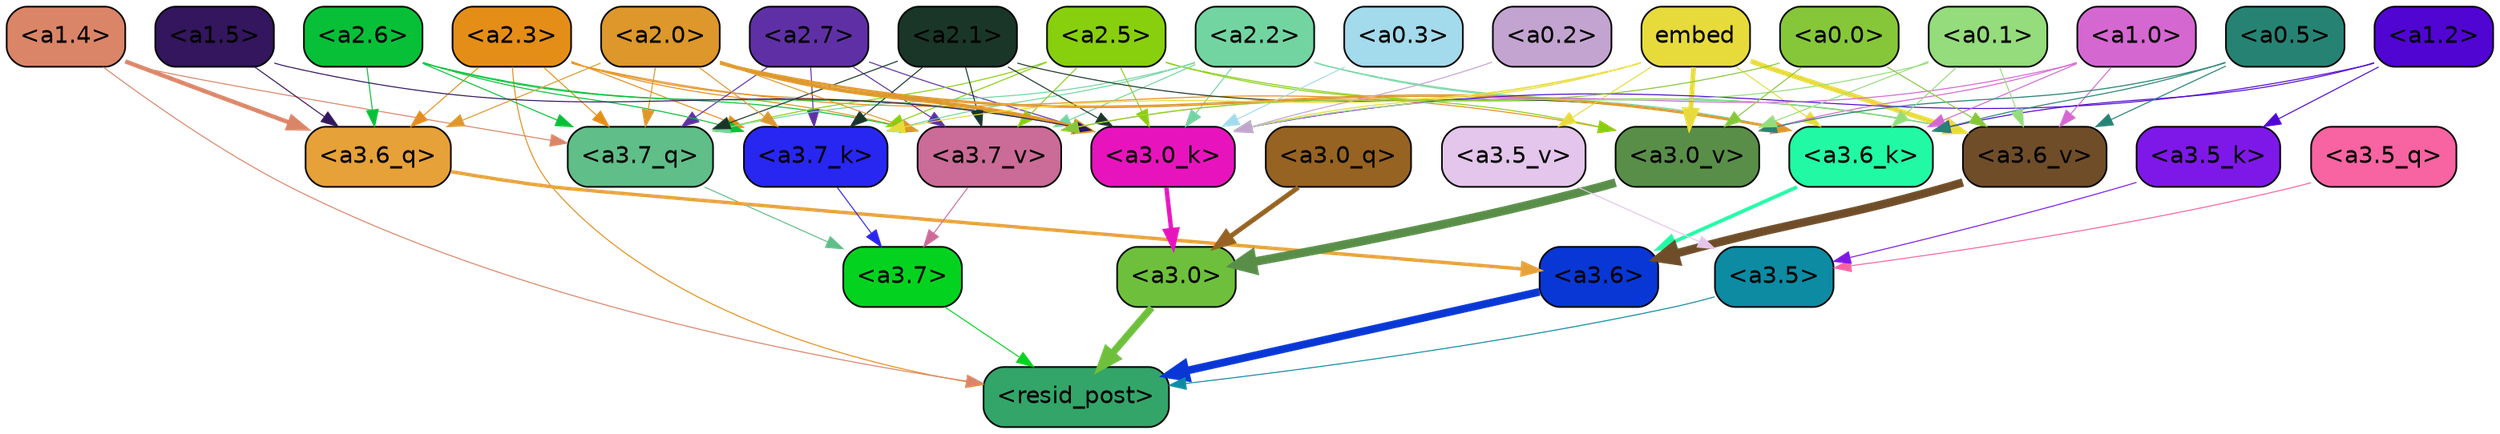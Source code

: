 strict digraph "" {
	graph [bgcolor=transparent,
		layout=dot,
		overlap=false,
		splines=true
	];
	"<a3.7>"	[color=black,
		fillcolor="#03d31f",
		fontname=Helvetica,
		shape=box,
		style="filled, rounded"];
	"<resid_post>"	[color=black,
		fillcolor="#33a569",
		fontname=Helvetica,
		shape=box,
		style="filled, rounded"];
	"<a3.7>" -> "<resid_post>"	[color="#03d31f",
		penwidth=0.6];
	"<a3.6>"	[color=black,
		fillcolor="#0837d5",
		fontname=Helvetica,
		shape=box,
		style="filled, rounded"];
	"<a3.6>" -> "<resid_post>"	[color="#0837d5",
		penwidth=4.648244500160217];
	"<a3.5>"	[color=black,
		fillcolor="#0d8ba3",
		fontname=Helvetica,
		shape=box,
		style="filled, rounded"];
	"<a3.5>" -> "<resid_post>"	[color="#0d8ba3",
		penwidth=0.6];
	"<a3.0>"	[color=black,
		fillcolor="#6ec03c",
		fontname=Helvetica,
		shape=box,
		style="filled, rounded"];
	"<a3.0>" -> "<resid_post>"	[color="#6ec03c",
		penwidth=4.3288813829422];
	"<a2.3>"	[color=black,
		fillcolor="#e58e17",
		fontname=Helvetica,
		shape=box,
		style="filled, rounded"];
	"<a2.3>" -> "<resid_post>"	[color="#e58e17",
		penwidth=0.6];
	"<a3.7_q>"	[color=black,
		fillcolor="#60be88",
		fontname=Helvetica,
		shape=box,
		style="filled, rounded"];
	"<a2.3>" -> "<a3.7_q>"	[color="#e58e17",
		penwidth=0.6];
	"<a3.6_q>"	[color=black,
		fillcolor="#e6a139",
		fontname=Helvetica,
		shape=box,
		style="filled, rounded"];
	"<a2.3>" -> "<a3.6_q>"	[color="#e58e17",
		penwidth=0.6];
	"<a3.7_k>"	[color=black,
		fillcolor="#2826f1",
		fontname=Helvetica,
		shape=box,
		style="filled, rounded"];
	"<a2.3>" -> "<a3.7_k>"	[color="#e58e17",
		penwidth=0.6];
	"<a3.0_k>"	[color=black,
		fillcolor="#e714bd",
		fontname=Helvetica,
		shape=box,
		style="filled, rounded"];
	"<a2.3>" -> "<a3.0_k>"	[color="#e58e17",
		penwidth=0.6];
	"<a3.7_v>"	[color=black,
		fillcolor="#cb6b97",
		fontname=Helvetica,
		shape=box,
		style="filled, rounded"];
	"<a2.3>" -> "<a3.7_v>"	[color="#e58e17",
		penwidth=0.6];
	"<a3.0_v>"	[color=black,
		fillcolor="#598e49",
		fontname=Helvetica,
		shape=box,
		style="filled, rounded"];
	"<a2.3>" -> "<a3.0_v>"	[color="#e58e17",
		penwidth=0.6];
	"<a1.4>"	[color=black,
		fillcolor="#db8568",
		fontname=Helvetica,
		shape=box,
		style="filled, rounded"];
	"<a1.4>" -> "<resid_post>"	[color="#db8568",
		penwidth=0.6];
	"<a1.4>" -> "<a3.7_q>"	[color="#db8568",
		penwidth=0.6];
	"<a1.4>" -> "<a3.6_q>"	[color="#db8568",
		penwidth=2.5397292599081993];
	"<a3.7_q>" -> "<a3.7>"	[color="#60be88",
		penwidth=0.6];
	"<a3.6_q>" -> "<a3.6>"	[color="#e6a139",
		penwidth=2.03758105635643];
	"<a3.5_q>"	[color=black,
		fillcolor="#f863a1",
		fontname=Helvetica,
		shape=box,
		style="filled, rounded"];
	"<a3.5_q>" -> "<a3.5>"	[color="#f863a1",
		penwidth=0.6];
	"<a3.0_q>"	[color=black,
		fillcolor="#966322",
		fontname=Helvetica,
		shape=box,
		style="filled, rounded"];
	"<a3.0_q>" -> "<a3.0>"	[color="#966322",
		penwidth=2.8638100624084473];
	"<a3.7_k>" -> "<a3.7>"	[color="#2826f1",
		penwidth=0.6];
	"<a3.6_k>"	[color=black,
		fillcolor="#22f9a4",
		fontname=Helvetica,
		shape=box,
		style="filled, rounded"];
	"<a3.6_k>" -> "<a3.6>"	[color="#22f9a4",
		penwidth=2.174198240041733];
	"<a3.5_k>"	[color=black,
		fillcolor="#7e18e8",
		fontname=Helvetica,
		shape=box,
		style="filled, rounded"];
	"<a3.5_k>" -> "<a3.5>"	[color="#7e18e8",
		penwidth=0.6];
	"<a3.0_k>" -> "<a3.0>"	[color="#e714bd",
		penwidth=2.6274144649505615];
	"<a3.7_v>" -> "<a3.7>"	[color="#cb6b97",
		penwidth=0.6];
	"<a3.6_v>"	[color=black,
		fillcolor="#6f4d29",
		fontname=Helvetica,
		shape=box,
		style="filled, rounded"];
	"<a3.6_v>" -> "<a3.6>"	[color="#6f4d29",
		penwidth=5.002329230308533];
	"<a3.5_v>"	[color=black,
		fillcolor="#e4c5eb",
		fontname=Helvetica,
		shape=box,
		style="filled, rounded"];
	"<a3.5_v>" -> "<a3.5>"	[color="#e4c5eb",
		penwidth=0.6];
	"<a3.0_v>" -> "<a3.0>"	[color="#598e49",
		penwidth=5.188832879066467];
	"<a2.7>"	[color=black,
		fillcolor="#5f30a5",
		fontname=Helvetica,
		shape=box,
		style="filled, rounded"];
	"<a2.7>" -> "<a3.7_q>"	[color="#5f30a5",
		penwidth=0.6];
	"<a2.7>" -> "<a3.7_k>"	[color="#5f30a5",
		penwidth=0.6];
	"<a2.7>" -> "<a3.0_k>"	[color="#5f30a5",
		penwidth=0.6];
	"<a2.7>" -> "<a3.7_v>"	[color="#5f30a5",
		penwidth=0.6];
	"<a2.6>"	[color=black,
		fillcolor="#07c037",
		fontname=Helvetica,
		shape=box,
		style="filled, rounded"];
	"<a2.6>" -> "<a3.7_q>"	[color="#07c037",
		penwidth=0.6];
	"<a2.6>" -> "<a3.6_q>"	[color="#07c037",
		penwidth=0.6];
	"<a2.6>" -> "<a3.7_k>"	[color="#07c037",
		penwidth=0.6];
	"<a2.6>" -> "<a3.0_k>"	[color="#07c037",
		penwidth=0.6];
	"<a2.6>" -> "<a3.7_v>"	[color="#07c037",
		penwidth=0.6];
	"<a2.5>"	[color=black,
		fillcolor="#88cf0e",
		fontname=Helvetica,
		shape=box,
		style="filled, rounded"];
	"<a2.5>" -> "<a3.7_q>"	[color="#88cf0e",
		penwidth=0.6];
	"<a2.5>" -> "<a3.7_k>"	[color="#88cf0e",
		penwidth=0.6];
	"<a2.5>" -> "<a3.0_k>"	[color="#88cf0e",
		penwidth=0.6];
	"<a2.5>" -> "<a3.7_v>"	[color="#88cf0e",
		penwidth=0.6];
	"<a2.5>" -> "<a3.6_v>"	[color="#88cf0e",
		penwidth=0.6];
	"<a2.5>" -> "<a3.0_v>"	[color="#88cf0e",
		penwidth=0.6];
	"<a2.2>"	[color=black,
		fillcolor="#72d5a1",
		fontname=Helvetica,
		shape=box,
		style="filled, rounded"];
	"<a2.2>" -> "<a3.7_q>"	[color="#72d5a1",
		penwidth=0.6];
	"<a2.2>" -> "<a3.7_k>"	[color="#72d5a1",
		penwidth=0.6];
	"<a2.2>" -> "<a3.6_k>"	[color="#72d5a1",
		penwidth=0.6];
	"<a2.2>" -> "<a3.0_k>"	[color="#72d5a1",
		penwidth=0.6];
	"<a2.2>" -> "<a3.7_v>"	[color="#72d5a1",
		penwidth=0.6];
	"<a2.2>" -> "<a3.6_v>"	[color="#72d5a1",
		penwidth=0.6];
	"<a2.1>"	[color=black,
		fillcolor="#1a3629",
		fontname=Helvetica,
		shape=box,
		style="filled, rounded"];
	"<a2.1>" -> "<a3.7_q>"	[color="#1a3629",
		penwidth=0.6];
	"<a2.1>" -> "<a3.7_k>"	[color="#1a3629",
		penwidth=0.6];
	"<a2.1>" -> "<a3.6_k>"	[color="#1a3629",
		penwidth=0.6];
	"<a2.1>" -> "<a3.0_k>"	[color="#1a3629",
		penwidth=0.6];
	"<a2.1>" -> "<a3.7_v>"	[color="#1a3629",
		penwidth=0.6];
	"<a2.0>"	[color=black,
		fillcolor="#dd972a",
		fontname=Helvetica,
		shape=box,
		style="filled, rounded"];
	"<a2.0>" -> "<a3.7_q>"	[color="#dd972a",
		penwidth=0.6];
	"<a2.0>" -> "<a3.6_q>"	[color="#dd972a",
		penwidth=0.6];
	"<a2.0>" -> "<a3.7_k>"	[color="#dd972a",
		penwidth=0.6];
	"<a2.0>" -> "<a3.6_k>"	[color="#dd972a",
		penwidth=1.5717863738536835];
	"<a2.0>" -> "<a3.0_k>"	[color="#dd972a",
		penwidth=2.205150544643402];
	"<a2.0>" -> "<a3.7_v>"	[color="#dd972a",
		penwidth=0.6];
	"<a1.5>"	[color=black,
		fillcolor="#33165d",
		fontname=Helvetica,
		shape=box,
		style="filled, rounded"];
	"<a1.5>" -> "<a3.6_q>"	[color="#33165d",
		penwidth=0.6];
	"<a1.5>" -> "<a3.0_k>"	[color="#33165d",
		penwidth=0.6];
	embed	[color=black,
		fillcolor="#e7db3c",
		fontname=Helvetica,
		shape=box,
		style="filled, rounded"];
	embed -> "<a3.7_k>"	[color="#e7db3c",
		penwidth=0.6];
	embed -> "<a3.6_k>"	[color="#e7db3c",
		penwidth=0.6];
	embed -> "<a3.0_k>"	[color="#e7db3c",
		penwidth=0.6];
	embed -> "<a3.7_v>"	[color="#e7db3c",
		penwidth=0.6];
	embed -> "<a3.6_v>"	[color="#e7db3c",
		penwidth=2.882729172706604];
	embed -> "<a3.5_v>"	[color="#e7db3c",
		penwidth=0.6];
	embed -> "<a3.0_v>"	[color="#e7db3c",
		penwidth=2.812090039253235];
	"<a1.2>"	[color=black,
		fillcolor="#5005d3",
		fontname=Helvetica,
		shape=box,
		style="filled, rounded"];
	"<a1.2>" -> "<a3.6_k>"	[color="#5005d3",
		penwidth=0.6];
	"<a1.2>" -> "<a3.5_k>"	[color="#5005d3",
		penwidth=0.6];
	"<a1.2>" -> "<a3.0_k>"	[color="#5005d3",
		penwidth=0.6];
	"<a1.0>"	[color=black,
		fillcolor="#d567d1",
		fontname=Helvetica,
		shape=box,
		style="filled, rounded"];
	"<a1.0>" -> "<a3.6_k>"	[color="#d567d1",
		penwidth=0.6];
	"<a1.0>" -> "<a3.0_k>"	[color="#d567d1",
		penwidth=0.6];
	"<a1.0>" -> "<a3.6_v>"	[color="#d567d1",
		penwidth=0.6];
	"<a1.0>" -> "<a3.0_v>"	[color="#d567d1",
		penwidth=0.6];
	"<a0.5>"	[color=black,
		fillcolor="#268374",
		fontname=Helvetica,
		shape=box,
		style="filled, rounded"];
	"<a0.5>" -> "<a3.6_k>"	[color="#268374",
		penwidth=0.6];
	"<a0.5>" -> "<a3.6_v>"	[color="#268374",
		penwidth=0.6];
	"<a0.5>" -> "<a3.0_v>"	[color="#268374",
		penwidth=0.6281400918960571];
	"<a0.1>"	[color=black,
		fillcolor="#95dc7c",
		fontname=Helvetica,
		shape=box,
		style="filled, rounded"];
	"<a0.1>" -> "<a3.6_k>"	[color="#95dc7c",
		penwidth=0.6];
	"<a0.1>" -> "<a3.0_k>"	[color="#95dc7c",
		penwidth=0.6];
	"<a0.1>" -> "<a3.6_v>"	[color="#95dc7c",
		penwidth=0.6];
	"<a0.1>" -> "<a3.0_v>"	[color="#95dc7c",
		penwidth=0.6];
	"<a0.3>"	[color=black,
		fillcolor="#a3dbec",
		fontname=Helvetica,
		shape=box,
		style="filled, rounded"];
	"<a0.3>" -> "<a3.0_k>"	[color="#a3dbec",
		penwidth=0.6];
	"<a0.2>"	[color=black,
		fillcolor="#c3a4d0",
		fontname=Helvetica,
		shape=box,
		style="filled, rounded"];
	"<a0.2>" -> "<a3.0_k>"	[color="#c3a4d0",
		penwidth=0.6];
	"<a0.0>"	[color=black,
		fillcolor="#86c73a",
		fontname=Helvetica,
		shape=box,
		style="filled, rounded"];
	"<a0.0>" -> "<a3.7_v>"	[color="#86c73a",
		penwidth=0.6];
	"<a0.0>" -> "<a3.6_v>"	[color="#86c73a",
		penwidth=0.6];
	"<a0.0>" -> "<a3.0_v>"	[color="#86c73a",
		penwidth=0.6];
}

